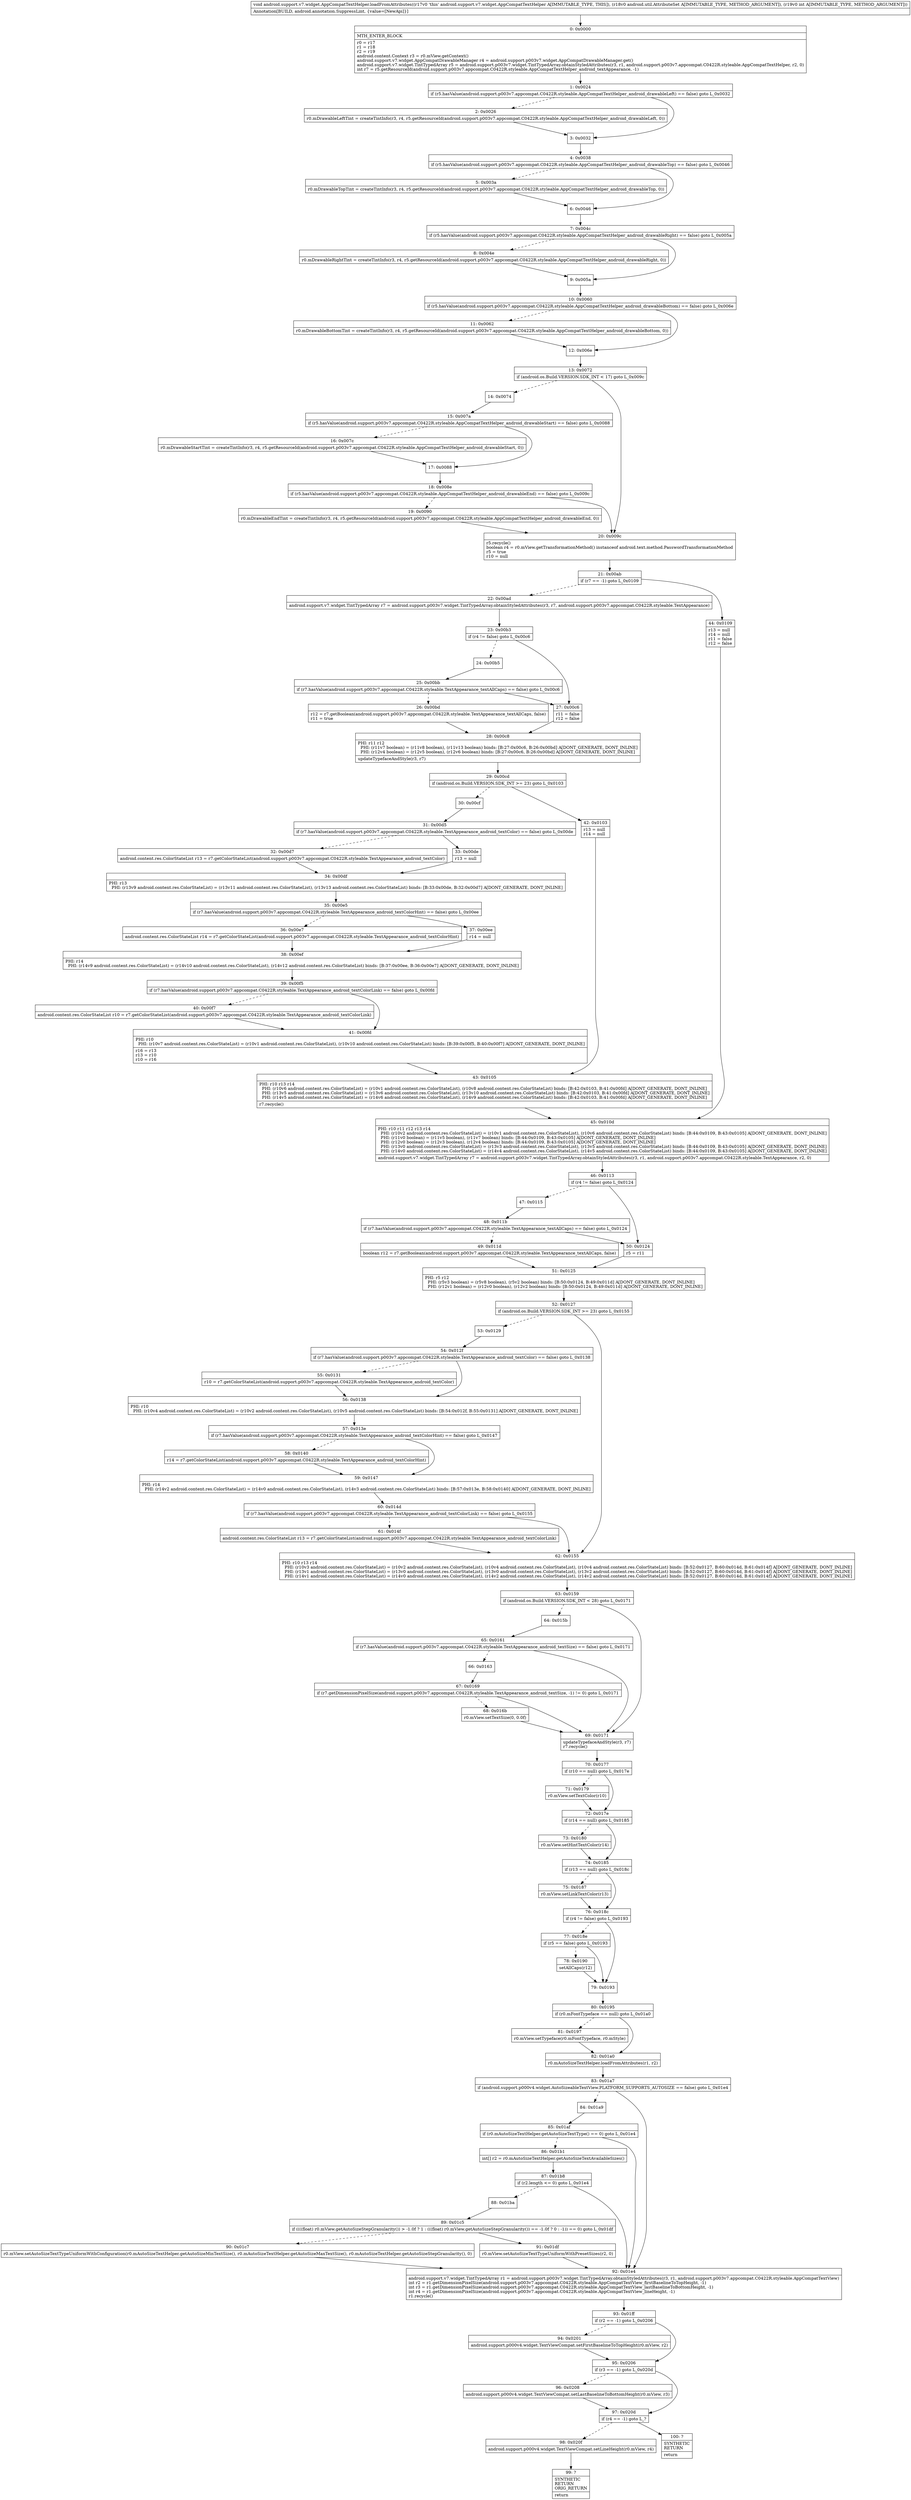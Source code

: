 digraph "CFG forandroid.support.v7.widget.AppCompatTextHelper.loadFromAttributes(Landroid\/util\/AttributeSet;I)V" {
Node_0 [shape=record,label="{0\:\ 0x0000|MTH_ENTER_BLOCK\l|r0 = r17\lr1 = r18\lr2 = r19\landroid.content.Context r3 = r0.mView.getContext()\landroid.support.v7.widget.AppCompatDrawableManager r4 = android.support.p003v7.widget.AppCompatDrawableManager.get()\landroid.support.v7.widget.TintTypedArray r5 = android.support.p003v7.widget.TintTypedArray.obtainStyledAttributes(r3, r1, android.support.p003v7.appcompat.C0422R.styleable.AppCompatTextHelper, r2, 0)\lint r7 = r5.getResourceId(android.support.p003v7.appcompat.C0422R.styleable.AppCompatTextHelper_android_textAppearance, \-1)\l}"];
Node_1 [shape=record,label="{1\:\ 0x0024|if (r5.hasValue(android.support.p003v7.appcompat.C0422R.styleable.AppCompatTextHelper_android_drawableLeft) == false) goto L_0x0032\l}"];
Node_2 [shape=record,label="{2\:\ 0x0026|r0.mDrawableLeftTint = createTintInfo(r3, r4, r5.getResourceId(android.support.p003v7.appcompat.C0422R.styleable.AppCompatTextHelper_android_drawableLeft, 0))\l}"];
Node_3 [shape=record,label="{3\:\ 0x0032}"];
Node_4 [shape=record,label="{4\:\ 0x0038|if (r5.hasValue(android.support.p003v7.appcompat.C0422R.styleable.AppCompatTextHelper_android_drawableTop) == false) goto L_0x0046\l}"];
Node_5 [shape=record,label="{5\:\ 0x003a|r0.mDrawableTopTint = createTintInfo(r3, r4, r5.getResourceId(android.support.p003v7.appcompat.C0422R.styleable.AppCompatTextHelper_android_drawableTop, 0))\l}"];
Node_6 [shape=record,label="{6\:\ 0x0046}"];
Node_7 [shape=record,label="{7\:\ 0x004c|if (r5.hasValue(android.support.p003v7.appcompat.C0422R.styleable.AppCompatTextHelper_android_drawableRight) == false) goto L_0x005a\l}"];
Node_8 [shape=record,label="{8\:\ 0x004e|r0.mDrawableRightTint = createTintInfo(r3, r4, r5.getResourceId(android.support.p003v7.appcompat.C0422R.styleable.AppCompatTextHelper_android_drawableRight, 0))\l}"];
Node_9 [shape=record,label="{9\:\ 0x005a}"];
Node_10 [shape=record,label="{10\:\ 0x0060|if (r5.hasValue(android.support.p003v7.appcompat.C0422R.styleable.AppCompatTextHelper_android_drawableBottom) == false) goto L_0x006e\l}"];
Node_11 [shape=record,label="{11\:\ 0x0062|r0.mDrawableBottomTint = createTintInfo(r3, r4, r5.getResourceId(android.support.p003v7.appcompat.C0422R.styleable.AppCompatTextHelper_android_drawableBottom, 0))\l}"];
Node_12 [shape=record,label="{12\:\ 0x006e}"];
Node_13 [shape=record,label="{13\:\ 0x0072|if (android.os.Build.VERSION.SDK_INT \< 17) goto L_0x009c\l}"];
Node_14 [shape=record,label="{14\:\ 0x0074}"];
Node_15 [shape=record,label="{15\:\ 0x007a|if (r5.hasValue(android.support.p003v7.appcompat.C0422R.styleable.AppCompatTextHelper_android_drawableStart) == false) goto L_0x0088\l}"];
Node_16 [shape=record,label="{16\:\ 0x007c|r0.mDrawableStartTint = createTintInfo(r3, r4, r5.getResourceId(android.support.p003v7.appcompat.C0422R.styleable.AppCompatTextHelper_android_drawableStart, 0))\l}"];
Node_17 [shape=record,label="{17\:\ 0x0088}"];
Node_18 [shape=record,label="{18\:\ 0x008e|if (r5.hasValue(android.support.p003v7.appcompat.C0422R.styleable.AppCompatTextHelper_android_drawableEnd) == false) goto L_0x009c\l}"];
Node_19 [shape=record,label="{19\:\ 0x0090|r0.mDrawableEndTint = createTintInfo(r3, r4, r5.getResourceId(android.support.p003v7.appcompat.C0422R.styleable.AppCompatTextHelper_android_drawableEnd, 0))\l}"];
Node_20 [shape=record,label="{20\:\ 0x009c|r5.recycle()\lboolean r4 = r0.mView.getTransformationMethod() instanceof android.text.method.PasswordTransformationMethod\lr5 = true\lr10 = null\l}"];
Node_21 [shape=record,label="{21\:\ 0x00ab|if (r7 == \-1) goto L_0x0109\l}"];
Node_22 [shape=record,label="{22\:\ 0x00ad|android.support.v7.widget.TintTypedArray r7 = android.support.p003v7.widget.TintTypedArray.obtainStyledAttributes(r3, r7, android.support.p003v7.appcompat.C0422R.styleable.TextAppearance)\l}"];
Node_23 [shape=record,label="{23\:\ 0x00b3|if (r4 != false) goto L_0x00c6\l}"];
Node_24 [shape=record,label="{24\:\ 0x00b5}"];
Node_25 [shape=record,label="{25\:\ 0x00bb|if (r7.hasValue(android.support.p003v7.appcompat.C0422R.styleable.TextAppearance_textAllCaps) == false) goto L_0x00c6\l}"];
Node_26 [shape=record,label="{26\:\ 0x00bd|r12 = r7.getBoolean(android.support.p003v7.appcompat.C0422R.styleable.TextAppearance_textAllCaps, false)\lr11 = true\l}"];
Node_27 [shape=record,label="{27\:\ 0x00c6|r11 = false\lr12 = false\l}"];
Node_28 [shape=record,label="{28\:\ 0x00c8|PHI: r11 r12 \l  PHI: (r11v7 boolean) = (r11v8 boolean), (r11v13 boolean) binds: [B:27:0x00c6, B:26:0x00bd] A[DONT_GENERATE, DONT_INLINE]\l  PHI: (r12v4 boolean) = (r12v5 boolean), (r12v6 boolean) binds: [B:27:0x00c6, B:26:0x00bd] A[DONT_GENERATE, DONT_INLINE]\l|updateTypefaceAndStyle(r3, r7)\l}"];
Node_29 [shape=record,label="{29\:\ 0x00cd|if (android.os.Build.VERSION.SDK_INT \>= 23) goto L_0x0103\l}"];
Node_30 [shape=record,label="{30\:\ 0x00cf}"];
Node_31 [shape=record,label="{31\:\ 0x00d5|if (r7.hasValue(android.support.p003v7.appcompat.C0422R.styleable.TextAppearance_android_textColor) == false) goto L_0x00de\l}"];
Node_32 [shape=record,label="{32\:\ 0x00d7|android.content.res.ColorStateList r13 = r7.getColorStateList(android.support.p003v7.appcompat.C0422R.styleable.TextAppearance_android_textColor)\l}"];
Node_33 [shape=record,label="{33\:\ 0x00de|r13 = null\l}"];
Node_34 [shape=record,label="{34\:\ 0x00df|PHI: r13 \l  PHI: (r13v9 android.content.res.ColorStateList) = (r13v11 android.content.res.ColorStateList), (r13v13 android.content.res.ColorStateList) binds: [B:33:0x00de, B:32:0x00d7] A[DONT_GENERATE, DONT_INLINE]\l}"];
Node_35 [shape=record,label="{35\:\ 0x00e5|if (r7.hasValue(android.support.p003v7.appcompat.C0422R.styleable.TextAppearance_android_textColorHint) == false) goto L_0x00ee\l}"];
Node_36 [shape=record,label="{36\:\ 0x00e7|android.content.res.ColorStateList r14 = r7.getColorStateList(android.support.p003v7.appcompat.C0422R.styleable.TextAppearance_android_textColorHint)\l}"];
Node_37 [shape=record,label="{37\:\ 0x00ee|r14 = null\l}"];
Node_38 [shape=record,label="{38\:\ 0x00ef|PHI: r14 \l  PHI: (r14v9 android.content.res.ColorStateList) = (r14v10 android.content.res.ColorStateList), (r14v12 android.content.res.ColorStateList) binds: [B:37:0x00ee, B:36:0x00e7] A[DONT_GENERATE, DONT_INLINE]\l}"];
Node_39 [shape=record,label="{39\:\ 0x00f5|if (r7.hasValue(android.support.p003v7.appcompat.C0422R.styleable.TextAppearance_android_textColorLink) == false) goto L_0x00fd\l}"];
Node_40 [shape=record,label="{40\:\ 0x00f7|android.content.res.ColorStateList r10 = r7.getColorStateList(android.support.p003v7.appcompat.C0422R.styleable.TextAppearance_android_textColorLink)\l}"];
Node_41 [shape=record,label="{41\:\ 0x00fd|PHI: r10 \l  PHI: (r10v7 android.content.res.ColorStateList) = (r10v1 android.content.res.ColorStateList), (r10v10 android.content.res.ColorStateList) binds: [B:39:0x00f5, B:40:0x00f7] A[DONT_GENERATE, DONT_INLINE]\l|r16 = r13\lr13 = r10\lr10 = r16\l}"];
Node_42 [shape=record,label="{42\:\ 0x0103|r13 = null\lr14 = null\l}"];
Node_43 [shape=record,label="{43\:\ 0x0105|PHI: r10 r13 r14 \l  PHI: (r10v6 android.content.res.ColorStateList) = (r10v1 android.content.res.ColorStateList), (r10v8 android.content.res.ColorStateList) binds: [B:42:0x0103, B:41:0x00fd] A[DONT_GENERATE, DONT_INLINE]\l  PHI: (r13v5 android.content.res.ColorStateList) = (r13v6 android.content.res.ColorStateList), (r13v10 android.content.res.ColorStateList) binds: [B:42:0x0103, B:41:0x00fd] A[DONT_GENERATE, DONT_INLINE]\l  PHI: (r14v5 android.content.res.ColorStateList) = (r14v6 android.content.res.ColorStateList), (r14v9 android.content.res.ColorStateList) binds: [B:42:0x0103, B:41:0x00fd] A[DONT_GENERATE, DONT_INLINE]\l|r7.recycle()\l}"];
Node_44 [shape=record,label="{44\:\ 0x0109|r13 = null\lr14 = null\lr11 = false\lr12 = false\l}"];
Node_45 [shape=record,label="{45\:\ 0x010d|PHI: r10 r11 r12 r13 r14 \l  PHI: (r10v2 android.content.res.ColorStateList) = (r10v1 android.content.res.ColorStateList), (r10v6 android.content.res.ColorStateList) binds: [B:44:0x0109, B:43:0x0105] A[DONT_GENERATE, DONT_INLINE]\l  PHI: (r11v0 boolean) = (r11v5 boolean), (r11v7 boolean) binds: [B:44:0x0109, B:43:0x0105] A[DONT_GENERATE, DONT_INLINE]\l  PHI: (r12v0 boolean) = (r12v3 boolean), (r12v4 boolean) binds: [B:44:0x0109, B:43:0x0105] A[DONT_GENERATE, DONT_INLINE]\l  PHI: (r13v0 android.content.res.ColorStateList) = (r13v3 android.content.res.ColorStateList), (r13v5 android.content.res.ColorStateList) binds: [B:44:0x0109, B:43:0x0105] A[DONT_GENERATE, DONT_INLINE]\l  PHI: (r14v0 android.content.res.ColorStateList) = (r14v4 android.content.res.ColorStateList), (r14v5 android.content.res.ColorStateList) binds: [B:44:0x0109, B:43:0x0105] A[DONT_GENERATE, DONT_INLINE]\l|android.support.v7.widget.TintTypedArray r7 = android.support.p003v7.widget.TintTypedArray.obtainStyledAttributes(r3, r1, android.support.p003v7.appcompat.C0422R.styleable.TextAppearance, r2, 0)\l}"];
Node_46 [shape=record,label="{46\:\ 0x0113|if (r4 != false) goto L_0x0124\l}"];
Node_47 [shape=record,label="{47\:\ 0x0115}"];
Node_48 [shape=record,label="{48\:\ 0x011b|if (r7.hasValue(android.support.p003v7.appcompat.C0422R.styleable.TextAppearance_textAllCaps) == false) goto L_0x0124\l}"];
Node_49 [shape=record,label="{49\:\ 0x011d|boolean r12 = r7.getBoolean(android.support.p003v7.appcompat.C0422R.styleable.TextAppearance_textAllCaps, false)\l}"];
Node_50 [shape=record,label="{50\:\ 0x0124|r5 = r11\l}"];
Node_51 [shape=record,label="{51\:\ 0x0125|PHI: r5 r12 \l  PHI: (r5v3 boolean) = (r5v8 boolean), (r5v2 boolean) binds: [B:50:0x0124, B:49:0x011d] A[DONT_GENERATE, DONT_INLINE]\l  PHI: (r12v1 boolean) = (r12v0 boolean), (r12v2 boolean) binds: [B:50:0x0124, B:49:0x011d] A[DONT_GENERATE, DONT_INLINE]\l}"];
Node_52 [shape=record,label="{52\:\ 0x0127|if (android.os.Build.VERSION.SDK_INT \>= 23) goto L_0x0155\l}"];
Node_53 [shape=record,label="{53\:\ 0x0129}"];
Node_54 [shape=record,label="{54\:\ 0x012f|if (r7.hasValue(android.support.p003v7.appcompat.C0422R.styleable.TextAppearance_android_textColor) == false) goto L_0x0138\l}"];
Node_55 [shape=record,label="{55\:\ 0x0131|r10 = r7.getColorStateList(android.support.p003v7.appcompat.C0422R.styleable.TextAppearance_android_textColor)\l}"];
Node_56 [shape=record,label="{56\:\ 0x0138|PHI: r10 \l  PHI: (r10v4 android.content.res.ColorStateList) = (r10v2 android.content.res.ColorStateList), (r10v5 android.content.res.ColorStateList) binds: [B:54:0x012f, B:55:0x0131] A[DONT_GENERATE, DONT_INLINE]\l}"];
Node_57 [shape=record,label="{57\:\ 0x013e|if (r7.hasValue(android.support.p003v7.appcompat.C0422R.styleable.TextAppearance_android_textColorHint) == false) goto L_0x0147\l}"];
Node_58 [shape=record,label="{58\:\ 0x0140|r14 = r7.getColorStateList(android.support.p003v7.appcompat.C0422R.styleable.TextAppearance_android_textColorHint)\l}"];
Node_59 [shape=record,label="{59\:\ 0x0147|PHI: r14 \l  PHI: (r14v2 android.content.res.ColorStateList) = (r14v0 android.content.res.ColorStateList), (r14v3 android.content.res.ColorStateList) binds: [B:57:0x013e, B:58:0x0140] A[DONT_GENERATE, DONT_INLINE]\l}"];
Node_60 [shape=record,label="{60\:\ 0x014d|if (r7.hasValue(android.support.p003v7.appcompat.C0422R.styleable.TextAppearance_android_textColorLink) == false) goto L_0x0155\l}"];
Node_61 [shape=record,label="{61\:\ 0x014f|android.content.res.ColorStateList r13 = r7.getColorStateList(android.support.p003v7.appcompat.C0422R.styleable.TextAppearance_android_textColorLink)\l}"];
Node_62 [shape=record,label="{62\:\ 0x0155|PHI: r10 r13 r14 \l  PHI: (r10v3 android.content.res.ColorStateList) = (r10v2 android.content.res.ColorStateList), (r10v4 android.content.res.ColorStateList), (r10v4 android.content.res.ColorStateList) binds: [B:52:0x0127, B:60:0x014d, B:61:0x014f] A[DONT_GENERATE, DONT_INLINE]\l  PHI: (r13v1 android.content.res.ColorStateList) = (r13v0 android.content.res.ColorStateList), (r13v0 android.content.res.ColorStateList), (r13v2 android.content.res.ColorStateList) binds: [B:52:0x0127, B:60:0x014d, B:61:0x014f] A[DONT_GENERATE, DONT_INLINE]\l  PHI: (r14v1 android.content.res.ColorStateList) = (r14v0 android.content.res.ColorStateList), (r14v2 android.content.res.ColorStateList), (r14v2 android.content.res.ColorStateList) binds: [B:52:0x0127, B:60:0x014d, B:61:0x014f] A[DONT_GENERATE, DONT_INLINE]\l}"];
Node_63 [shape=record,label="{63\:\ 0x0159|if (android.os.Build.VERSION.SDK_INT \< 28) goto L_0x0171\l}"];
Node_64 [shape=record,label="{64\:\ 0x015b}"];
Node_65 [shape=record,label="{65\:\ 0x0161|if (r7.hasValue(android.support.p003v7.appcompat.C0422R.styleable.TextAppearance_android_textSize) == false) goto L_0x0171\l}"];
Node_66 [shape=record,label="{66\:\ 0x0163}"];
Node_67 [shape=record,label="{67\:\ 0x0169|if (r7.getDimensionPixelSize(android.support.p003v7.appcompat.C0422R.styleable.TextAppearance_android_textSize, \-1) != 0) goto L_0x0171\l}"];
Node_68 [shape=record,label="{68\:\ 0x016b|r0.mView.setTextSize(0, 0.0f)\l}"];
Node_69 [shape=record,label="{69\:\ 0x0171|updateTypefaceAndStyle(r3, r7)\lr7.recycle()\l}"];
Node_70 [shape=record,label="{70\:\ 0x0177|if (r10 == null) goto L_0x017e\l}"];
Node_71 [shape=record,label="{71\:\ 0x0179|r0.mView.setTextColor(r10)\l}"];
Node_72 [shape=record,label="{72\:\ 0x017e|if (r14 == null) goto L_0x0185\l}"];
Node_73 [shape=record,label="{73\:\ 0x0180|r0.mView.setHintTextColor(r14)\l}"];
Node_74 [shape=record,label="{74\:\ 0x0185|if (r13 == null) goto L_0x018c\l}"];
Node_75 [shape=record,label="{75\:\ 0x0187|r0.mView.setLinkTextColor(r13)\l}"];
Node_76 [shape=record,label="{76\:\ 0x018c|if (r4 != false) goto L_0x0193\l}"];
Node_77 [shape=record,label="{77\:\ 0x018e|if (r5 == false) goto L_0x0193\l}"];
Node_78 [shape=record,label="{78\:\ 0x0190|setAllCaps(r12)\l}"];
Node_79 [shape=record,label="{79\:\ 0x0193}"];
Node_80 [shape=record,label="{80\:\ 0x0195|if (r0.mFontTypeface == null) goto L_0x01a0\l}"];
Node_81 [shape=record,label="{81\:\ 0x0197|r0.mView.setTypeface(r0.mFontTypeface, r0.mStyle)\l}"];
Node_82 [shape=record,label="{82\:\ 0x01a0|r0.mAutoSizeTextHelper.loadFromAttributes(r1, r2)\l}"];
Node_83 [shape=record,label="{83\:\ 0x01a7|if (android.support.p000v4.widget.AutoSizeableTextView.PLATFORM_SUPPORTS_AUTOSIZE == false) goto L_0x01e4\l}"];
Node_84 [shape=record,label="{84\:\ 0x01a9}"];
Node_85 [shape=record,label="{85\:\ 0x01af|if (r0.mAutoSizeTextHelper.getAutoSizeTextType() == 0) goto L_0x01e4\l}"];
Node_86 [shape=record,label="{86\:\ 0x01b1|int[] r2 = r0.mAutoSizeTextHelper.getAutoSizeTextAvailableSizes()\l}"];
Node_87 [shape=record,label="{87\:\ 0x01b8|if (r2.length \<= 0) goto L_0x01e4\l}"];
Node_88 [shape=record,label="{88\:\ 0x01ba}"];
Node_89 [shape=record,label="{89\:\ 0x01c5|if ((((float) r0.mView.getAutoSizeStepGranularity()) \> \-1.0f ? 1 : (((float) r0.mView.getAutoSizeStepGranularity()) == \-1.0f ? 0 : \-1)) == 0) goto L_0x01df\l}"];
Node_90 [shape=record,label="{90\:\ 0x01c7|r0.mView.setAutoSizeTextTypeUniformWithConfiguration(r0.mAutoSizeTextHelper.getAutoSizeMinTextSize(), r0.mAutoSizeTextHelper.getAutoSizeMaxTextSize(), r0.mAutoSizeTextHelper.getAutoSizeStepGranularity(), 0)\l}"];
Node_91 [shape=record,label="{91\:\ 0x01df|r0.mView.setAutoSizeTextTypeUniformWithPresetSizes(r2, 0)\l}"];
Node_92 [shape=record,label="{92\:\ 0x01e4|android.support.v7.widget.TintTypedArray r1 = android.support.p003v7.widget.TintTypedArray.obtainStyledAttributes(r3, r1, android.support.p003v7.appcompat.C0422R.styleable.AppCompatTextView)\lint r2 = r1.getDimensionPixelSize(android.support.p003v7.appcompat.C0422R.styleable.AppCompatTextView_firstBaselineToTopHeight, \-1)\lint r3 = r1.getDimensionPixelSize(android.support.p003v7.appcompat.C0422R.styleable.AppCompatTextView_lastBaselineToBottomHeight, \-1)\lint r4 = r1.getDimensionPixelSize(android.support.p003v7.appcompat.C0422R.styleable.AppCompatTextView_lineHeight, \-1)\lr1.recycle()\l}"];
Node_93 [shape=record,label="{93\:\ 0x01ff|if (r2 == \-1) goto L_0x0206\l}"];
Node_94 [shape=record,label="{94\:\ 0x0201|android.support.p000v4.widget.TextViewCompat.setFirstBaselineToTopHeight(r0.mView, r2)\l}"];
Node_95 [shape=record,label="{95\:\ 0x0206|if (r3 == \-1) goto L_0x020d\l}"];
Node_96 [shape=record,label="{96\:\ 0x0208|android.support.p000v4.widget.TextViewCompat.setLastBaselineToBottomHeight(r0.mView, r3)\l}"];
Node_97 [shape=record,label="{97\:\ 0x020d|if (r4 == \-1) goto L_?\l}"];
Node_98 [shape=record,label="{98\:\ 0x020f|android.support.p000v4.widget.TextViewCompat.setLineHeight(r0.mView, r4)\l}"];
Node_99 [shape=record,label="{99\:\ ?|SYNTHETIC\lRETURN\lORIG_RETURN\l|return\l}"];
Node_100 [shape=record,label="{100\:\ ?|SYNTHETIC\lRETURN\l|return\l}"];
MethodNode[shape=record,label="{void android.support.v7.widget.AppCompatTextHelper.loadFromAttributes((r17v0 'this' android.support.v7.widget.AppCompatTextHelper A[IMMUTABLE_TYPE, THIS]), (r18v0 android.util.AttributeSet A[IMMUTABLE_TYPE, METHOD_ARGUMENT]), (r19v0 int A[IMMUTABLE_TYPE, METHOD_ARGUMENT]))  | Annotation[BUILD, android.annotation.SuppressLint, \{value=[NewApi]\}]\l}"];
MethodNode -> Node_0;
Node_0 -> Node_1;
Node_1 -> Node_2[style=dashed];
Node_1 -> Node_3;
Node_2 -> Node_3;
Node_3 -> Node_4;
Node_4 -> Node_5[style=dashed];
Node_4 -> Node_6;
Node_5 -> Node_6;
Node_6 -> Node_7;
Node_7 -> Node_8[style=dashed];
Node_7 -> Node_9;
Node_8 -> Node_9;
Node_9 -> Node_10;
Node_10 -> Node_11[style=dashed];
Node_10 -> Node_12;
Node_11 -> Node_12;
Node_12 -> Node_13;
Node_13 -> Node_14[style=dashed];
Node_13 -> Node_20;
Node_14 -> Node_15;
Node_15 -> Node_16[style=dashed];
Node_15 -> Node_17;
Node_16 -> Node_17;
Node_17 -> Node_18;
Node_18 -> Node_19[style=dashed];
Node_18 -> Node_20;
Node_19 -> Node_20;
Node_20 -> Node_21;
Node_21 -> Node_22[style=dashed];
Node_21 -> Node_44;
Node_22 -> Node_23;
Node_23 -> Node_24[style=dashed];
Node_23 -> Node_27;
Node_24 -> Node_25;
Node_25 -> Node_26[style=dashed];
Node_25 -> Node_27;
Node_26 -> Node_28;
Node_27 -> Node_28;
Node_28 -> Node_29;
Node_29 -> Node_30[style=dashed];
Node_29 -> Node_42;
Node_30 -> Node_31;
Node_31 -> Node_32[style=dashed];
Node_31 -> Node_33;
Node_32 -> Node_34;
Node_33 -> Node_34;
Node_34 -> Node_35;
Node_35 -> Node_36[style=dashed];
Node_35 -> Node_37;
Node_36 -> Node_38;
Node_37 -> Node_38;
Node_38 -> Node_39;
Node_39 -> Node_40[style=dashed];
Node_39 -> Node_41;
Node_40 -> Node_41;
Node_41 -> Node_43;
Node_42 -> Node_43;
Node_43 -> Node_45;
Node_44 -> Node_45;
Node_45 -> Node_46;
Node_46 -> Node_47[style=dashed];
Node_46 -> Node_50;
Node_47 -> Node_48;
Node_48 -> Node_49[style=dashed];
Node_48 -> Node_50;
Node_49 -> Node_51;
Node_50 -> Node_51;
Node_51 -> Node_52;
Node_52 -> Node_53[style=dashed];
Node_52 -> Node_62;
Node_53 -> Node_54;
Node_54 -> Node_55[style=dashed];
Node_54 -> Node_56;
Node_55 -> Node_56;
Node_56 -> Node_57;
Node_57 -> Node_58[style=dashed];
Node_57 -> Node_59;
Node_58 -> Node_59;
Node_59 -> Node_60;
Node_60 -> Node_61[style=dashed];
Node_60 -> Node_62;
Node_61 -> Node_62;
Node_62 -> Node_63;
Node_63 -> Node_64[style=dashed];
Node_63 -> Node_69;
Node_64 -> Node_65;
Node_65 -> Node_66[style=dashed];
Node_65 -> Node_69;
Node_66 -> Node_67;
Node_67 -> Node_68[style=dashed];
Node_67 -> Node_69;
Node_68 -> Node_69;
Node_69 -> Node_70;
Node_70 -> Node_71[style=dashed];
Node_70 -> Node_72;
Node_71 -> Node_72;
Node_72 -> Node_73[style=dashed];
Node_72 -> Node_74;
Node_73 -> Node_74;
Node_74 -> Node_75[style=dashed];
Node_74 -> Node_76;
Node_75 -> Node_76;
Node_76 -> Node_77[style=dashed];
Node_76 -> Node_79;
Node_77 -> Node_78[style=dashed];
Node_77 -> Node_79;
Node_78 -> Node_79;
Node_79 -> Node_80;
Node_80 -> Node_81[style=dashed];
Node_80 -> Node_82;
Node_81 -> Node_82;
Node_82 -> Node_83;
Node_83 -> Node_84[style=dashed];
Node_83 -> Node_92;
Node_84 -> Node_85;
Node_85 -> Node_86[style=dashed];
Node_85 -> Node_92;
Node_86 -> Node_87;
Node_87 -> Node_88[style=dashed];
Node_87 -> Node_92;
Node_88 -> Node_89;
Node_89 -> Node_90[style=dashed];
Node_89 -> Node_91;
Node_90 -> Node_92;
Node_91 -> Node_92;
Node_92 -> Node_93;
Node_93 -> Node_94[style=dashed];
Node_93 -> Node_95;
Node_94 -> Node_95;
Node_95 -> Node_96[style=dashed];
Node_95 -> Node_97;
Node_96 -> Node_97;
Node_97 -> Node_98[style=dashed];
Node_97 -> Node_100;
Node_98 -> Node_99;
}


